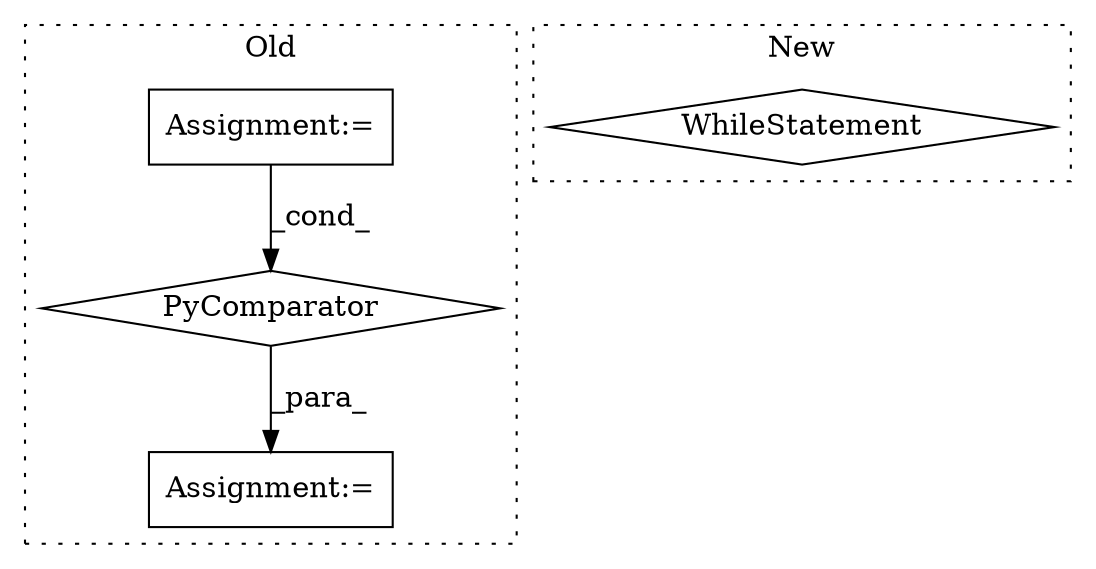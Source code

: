 digraph G {
subgraph cluster0 {
1 [label="PyComparator" a="113" s="2694" l="57" shape="diamond"];
3 [label="Assignment:=" a="7" s="2607" l="7" shape="box"];
4 [label="Assignment:=" a="7" s="2391" l="8" shape="box"];
label = "Old";
style="dotted";
}
subgraph cluster1 {
2 [label="WhileStatement" a="61" s="2873,2884" l="7,2" shape="diamond"];
label = "New";
style="dotted";
}
1 -> 3 [label="_para_"];
4 -> 1 [label="_cond_"];
}